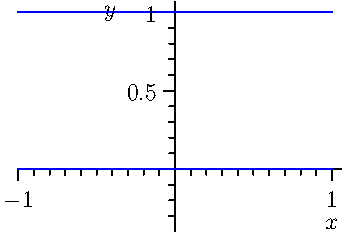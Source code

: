 // 2D
import graph;
import geometry;
size(6cm);


guide L = (-1,0)--(1,0);
guide L2 = (-1,1)--(1,1);
draw(L,blue);
draw(L2,blue);

xaxis("$x$",RightTicks(NoZero));
yaxis("$y$",LeftTicks(NoZero));
